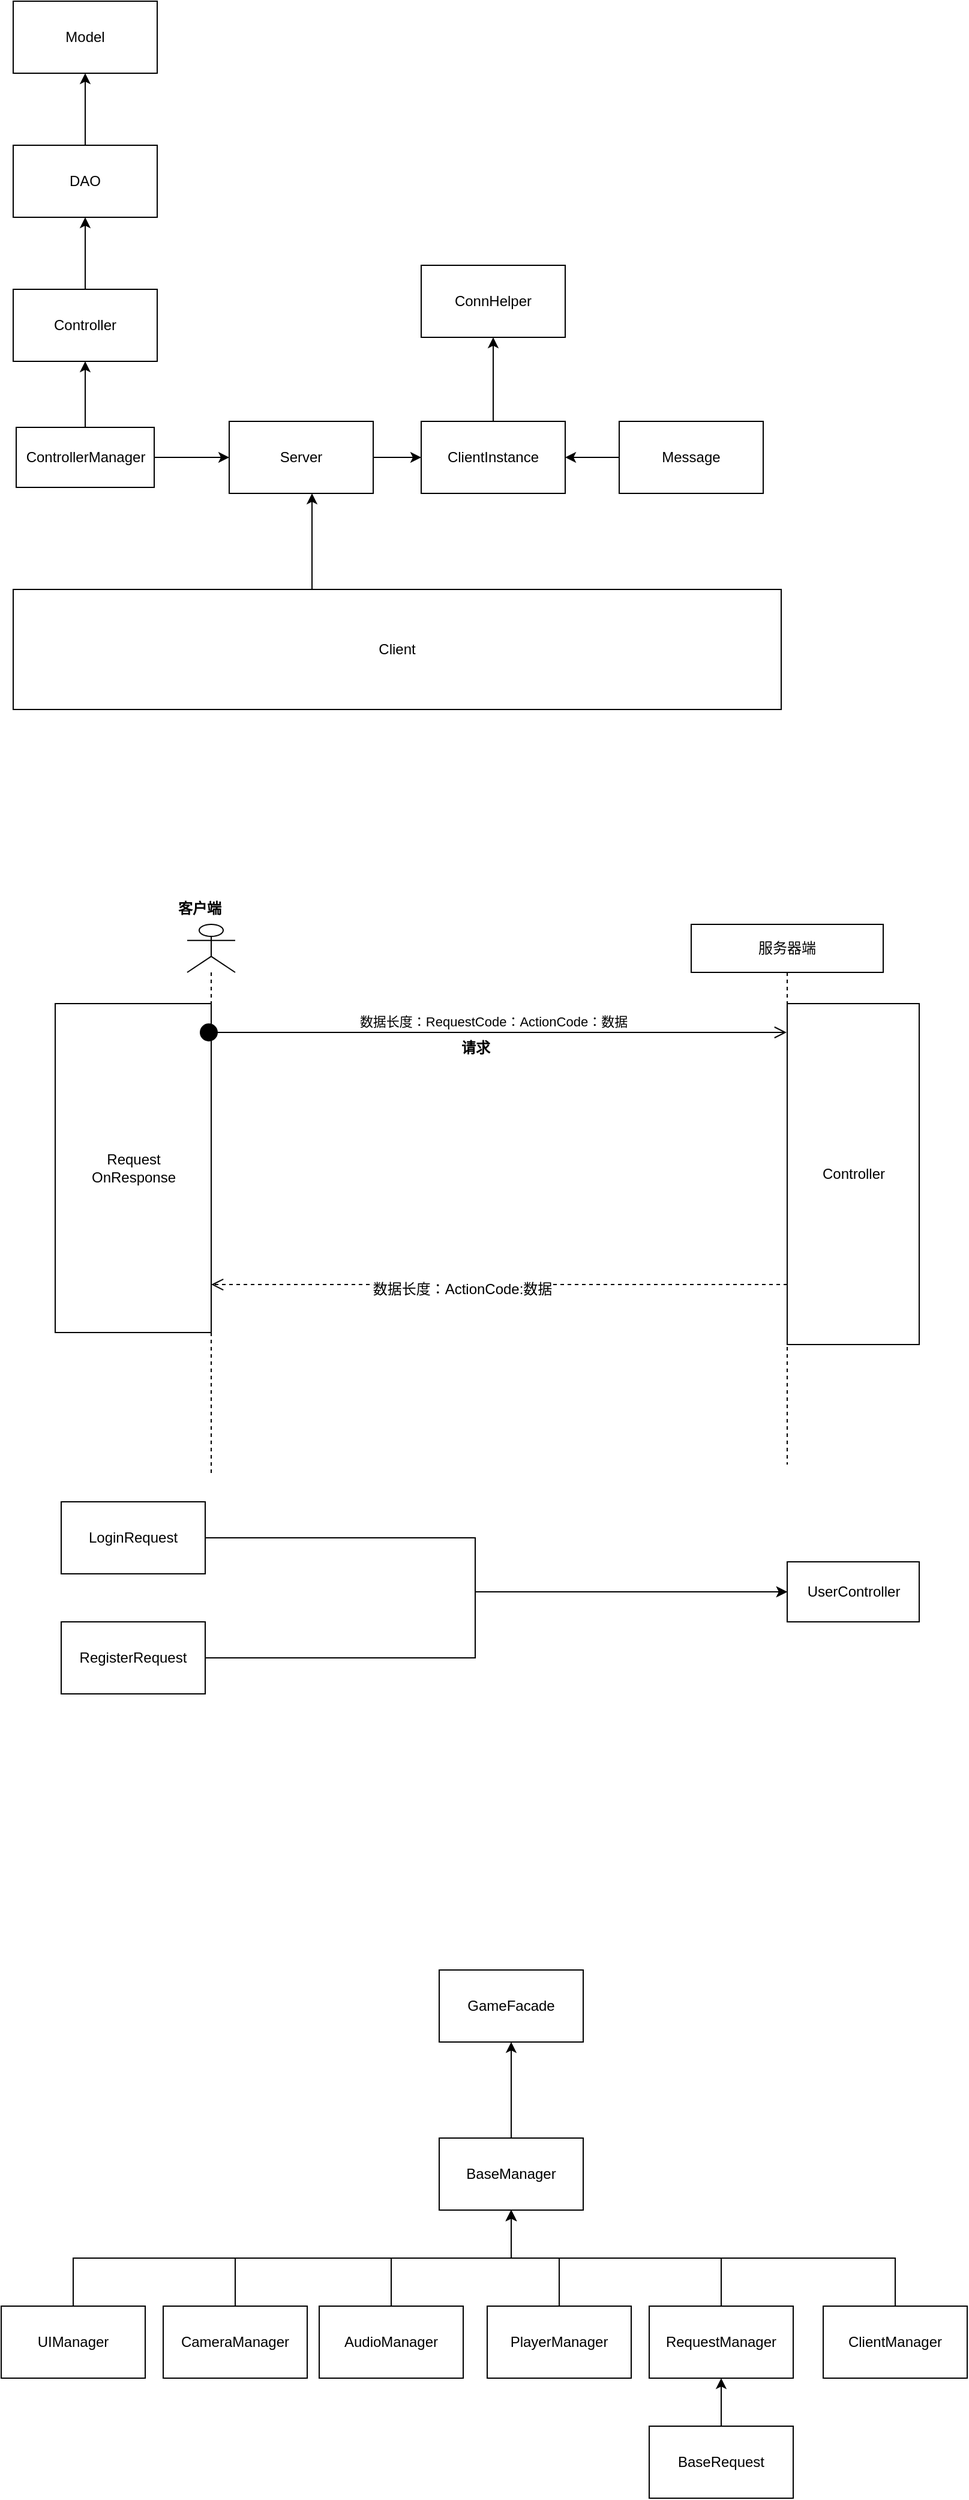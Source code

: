 <mxfile version="12.7.4" type="github"><diagram id="4RUEqt_GdcB8Mhm-auXr" name="Page-1"><mxGraphModel dx="1422" dy="761" grid="1" gridSize="10" guides="1" tooltips="1" connect="1" arrows="1" fold="1" page="1" pageScale="1" pageWidth="1100" pageHeight="1700" math="0" shadow="0"><root><mxCell id="0"/><mxCell id="1" parent="0"/><mxCell id="HChXWUK6-BIIOKfi2eoP-1" style="edgeStyle=orthogonalEdgeStyle;rounded=0;html=1;exitX=1;exitY=0.5;entryX=0;entryY=0.5;jettySize=auto;orthogonalLoop=1;" edge="1" parent="1" source="HChXWUK6-BIIOKfi2eoP-2" target="HChXWUK6-BIIOKfi2eoP-12"><mxGeometry relative="1" as="geometry"/></mxCell><mxCell id="HChXWUK6-BIIOKfi2eoP-2" value="Server" style="rounded=0;whiteSpace=wrap;html=1;fillColor=none;" vertex="1" parent="1"><mxGeometry x="320" y="650" width="120" height="60" as="geometry"/></mxCell><mxCell id="HChXWUK6-BIIOKfi2eoP-3" style="edgeStyle=orthogonalEdgeStyle;rounded=0;html=1;exitX=0.5;exitY=0;entryX=0.575;entryY=1;entryPerimeter=0;jettySize=auto;orthogonalLoop=1;" edge="1" parent="1" source="HChXWUK6-BIIOKfi2eoP-4" target="HChXWUK6-BIIOKfi2eoP-2"><mxGeometry relative="1" as="geometry"><Array as="points"><mxPoint x="389" y="790"/></Array></mxGeometry></mxCell><mxCell id="HChXWUK6-BIIOKfi2eoP-4" value="Client" style="rounded=0;whiteSpace=wrap;html=1;fillColor=none;" vertex="1" parent="1"><mxGeometry x="140" y="790" width="640" height="100" as="geometry"/></mxCell><mxCell id="HChXWUK6-BIIOKfi2eoP-5" style="edgeStyle=orthogonalEdgeStyle;rounded=0;html=1;exitX=0.5;exitY=0;jettySize=auto;orthogonalLoop=1;" edge="1" parent="1" source="HChXWUK6-BIIOKfi2eoP-6" target="HChXWUK6-BIIOKfi2eoP-8"><mxGeometry relative="1" as="geometry"/></mxCell><mxCell id="HChXWUK6-BIIOKfi2eoP-6" value="Controller" style="rounded=0;whiteSpace=wrap;html=1;fillColor=none;" vertex="1" parent="1"><mxGeometry x="140" y="540" width="120" height="60" as="geometry"/></mxCell><mxCell id="HChXWUK6-BIIOKfi2eoP-7" style="edgeStyle=orthogonalEdgeStyle;rounded=0;html=1;exitX=0.5;exitY=0;jettySize=auto;orthogonalLoop=1;" edge="1" parent="1" source="HChXWUK6-BIIOKfi2eoP-8" target="HChXWUK6-BIIOKfi2eoP-9"><mxGeometry relative="1" as="geometry"/></mxCell><mxCell id="HChXWUK6-BIIOKfi2eoP-8" value="DAO" style="rounded=0;whiteSpace=wrap;html=1;fillColor=none;" vertex="1" parent="1"><mxGeometry x="140" y="420" width="120" height="60" as="geometry"/></mxCell><mxCell id="HChXWUK6-BIIOKfi2eoP-9" value="Model" style="rounded=0;whiteSpace=wrap;html=1;fillColor=none;" vertex="1" parent="1"><mxGeometry x="140" y="300" width="120" height="60" as="geometry"/></mxCell><mxCell id="HChXWUK6-BIIOKfi2eoP-10" value="ConnHelper" style="rounded=0;whiteSpace=wrap;html=1;fillColor=none;" vertex="1" parent="1"><mxGeometry x="480" y="520" width="120" height="60" as="geometry"/></mxCell><mxCell id="HChXWUK6-BIIOKfi2eoP-11" style="edgeStyle=orthogonalEdgeStyle;rounded=0;html=1;exitX=0.5;exitY=0;entryX=0.5;entryY=1;jettySize=auto;orthogonalLoop=1;" edge="1" parent="1" source="HChXWUK6-BIIOKfi2eoP-12" target="HChXWUK6-BIIOKfi2eoP-10"><mxGeometry relative="1" as="geometry"/></mxCell><mxCell id="HChXWUK6-BIIOKfi2eoP-12" value="ClientInstance" style="rounded=0;whiteSpace=wrap;html=1;fillColor=none;" vertex="1" parent="1"><mxGeometry x="480" y="650" width="120" height="60" as="geometry"/></mxCell><mxCell id="HChXWUK6-BIIOKfi2eoP-13" style="edgeStyle=orthogonalEdgeStyle;rounded=0;html=1;exitX=0;exitY=0.5;jettySize=auto;orthogonalLoop=1;" edge="1" parent="1" source="HChXWUK6-BIIOKfi2eoP-14" target="HChXWUK6-BIIOKfi2eoP-12"><mxGeometry relative="1" as="geometry"/></mxCell><mxCell id="HChXWUK6-BIIOKfi2eoP-14" value="Message" style="rounded=0;whiteSpace=wrap;html=1;fillColor=none;" vertex="1" parent="1"><mxGeometry x="645" y="650" width="120" height="60" as="geometry"/></mxCell><mxCell id="HChXWUK6-BIIOKfi2eoP-15" value="" style="shape=umlLifeline;participant=umlActor;perimeter=lifelinePerimeter;whiteSpace=wrap;html=1;container=1;collapsible=0;recursiveResize=0;verticalAlign=top;spacingTop=36;labelBackgroundColor=#ffffff;outlineConnect=0;fillColor=none;" vertex="1" parent="1"><mxGeometry x="285" y="1069" width="40" height="460" as="geometry"/></mxCell><mxCell id="HChXWUK6-BIIOKfi2eoP-16" value="数据长度：RequestCode：ActionCode：数据" style="html=1;verticalAlign=bottom;startArrow=circle;startFill=1;endArrow=open;startSize=6;endSize=8;" edge="1" parent="HChXWUK6-BIIOKfi2eoP-15" target="HChXWUK6-BIIOKfi2eoP-18"><mxGeometry width="80" relative="1" as="geometry"><mxPoint x="10" y="90" as="sourcePoint"/><mxPoint x="90" y="90" as="targetPoint"/></mxGeometry></mxCell><mxCell id="HChXWUK6-BIIOKfi2eoP-17" value="客户端" style="text;html=1;align=center;fontStyle=1;verticalAlign=middle;spacingLeft=3;spacingRight=3;strokeColor=none;rotatable=0;points=[[0,0.5],[1,0.5]];portConstraint=eastwest;fillColor=none;" vertex="1" parent="1"><mxGeometry x="255" y="1043" width="80" height="26" as="geometry"/></mxCell><mxCell id="HChXWUK6-BIIOKfi2eoP-18" value="服务器端" style="shape=umlLifeline;perimeter=lifelinePerimeter;whiteSpace=wrap;html=1;container=1;collapsible=0;recursiveResize=0;outlineConnect=0;fillColor=none;" vertex="1" parent="1"><mxGeometry x="705" y="1069" width="160" height="450" as="geometry"/></mxCell><mxCell id="HChXWUK6-BIIOKfi2eoP-19" value="" style="html=1;verticalAlign=bottom;endArrow=open;dashed=1;endSize=8;exitX=0;exitY=0.824;exitPerimeter=0;" edge="1" parent="1" source="HChXWUK6-BIIOKfi2eoP-23" target="HChXWUK6-BIIOKfi2eoP-15"><mxGeometry relative="1" as="geometry"><mxPoint x="755" y="1369" as="sourcePoint"/><mxPoint x="675" y="1369" as="targetPoint"/></mxGeometry></mxCell><mxCell id="HChXWUK6-BIIOKfi2eoP-20" value="数据长度：ActionCode:数据" style="text;html=1;resizable=0;points=[];align=center;verticalAlign=middle;labelBackgroundColor=#ffffff;" vertex="1" connectable="0" parent="HChXWUK6-BIIOKfi2eoP-19"><mxGeometry x="0.129" y="4" relative="1" as="geometry"><mxPoint as="offset"/></mxGeometry></mxCell><mxCell id="HChXWUK6-BIIOKfi2eoP-21" value="请求" style="text;html=1;align=center;fontStyle=1;verticalAlign=middle;spacingLeft=3;spacingRight=3;strokeColor=none;rotatable=0;points=[[0,0.5],[1,0.5]];portConstraint=eastwest;fillColor=none;" vertex="1" parent="1"><mxGeometry x="485" y="1159" width="80" height="26" as="geometry"/></mxCell><mxCell id="HChXWUK6-BIIOKfi2eoP-22" value="Request&lt;div&gt;OnResponse&lt;/div&gt;" style="html=1;fillColor=none;" vertex="1" parent="1"><mxGeometry x="175" y="1135" width="130" height="274" as="geometry"/></mxCell><mxCell id="HChXWUK6-BIIOKfi2eoP-23" value="Controller" style="html=1;fillColor=none;" vertex="1" parent="1"><mxGeometry x="785" y="1135" width="110" height="284" as="geometry"/></mxCell><mxCell id="HChXWUK6-BIIOKfi2eoP-24" style="edgeStyle=orthogonalEdgeStyle;rounded=0;html=1;exitX=1;exitY=0.5;jettySize=auto;orthogonalLoop=1;" edge="1" parent="1" source="HChXWUK6-BIIOKfi2eoP-26" target="HChXWUK6-BIIOKfi2eoP-2"><mxGeometry relative="1" as="geometry"/></mxCell><mxCell id="HChXWUK6-BIIOKfi2eoP-25" style="edgeStyle=orthogonalEdgeStyle;rounded=0;html=1;exitX=0.5;exitY=0;entryX=0.5;entryY=1;jettySize=auto;orthogonalLoop=1;" edge="1" parent="1" source="HChXWUK6-BIIOKfi2eoP-26" target="HChXWUK6-BIIOKfi2eoP-6"><mxGeometry relative="1" as="geometry"/></mxCell><mxCell id="HChXWUK6-BIIOKfi2eoP-26" value="ControllerManager" style="html=1;fillColor=none;" vertex="1" parent="1"><mxGeometry x="142.5" y="655" width="115" height="50" as="geometry"/></mxCell><mxCell id="HChXWUK6-BIIOKfi2eoP-27" style="edgeStyle=orthogonalEdgeStyle;rounded=0;html=1;exitX=0.5;exitY=0;jettySize=auto;orthogonalLoop=1;" edge="1" parent="1" source="HChXWUK6-BIIOKfi2eoP-28" target="HChXWUK6-BIIOKfi2eoP-41"><mxGeometry relative="1" as="geometry"/></mxCell><mxCell id="HChXWUK6-BIIOKfi2eoP-28" value="AudioManager" style="rounded=0;whiteSpace=wrap;html=1;fillColor=none;" vertex="1" parent="1"><mxGeometry x="395" y="2220" width="120" height="60" as="geometry"/></mxCell><mxCell id="HChXWUK6-BIIOKfi2eoP-29" style="edgeStyle=orthogonalEdgeStyle;rounded=0;html=1;exitX=0.5;exitY=0;jettySize=auto;orthogonalLoop=1;" edge="1" parent="1" source="HChXWUK6-BIIOKfi2eoP-30" target="HChXWUK6-BIIOKfi2eoP-41"><mxGeometry relative="1" as="geometry"/></mxCell><mxCell id="HChXWUK6-BIIOKfi2eoP-30" value="PlayerManager" style="rounded=0;whiteSpace=wrap;html=1;fillColor=none;" vertex="1" parent="1"><mxGeometry x="535" y="2220" width="120" height="60" as="geometry"/></mxCell><mxCell id="HChXWUK6-BIIOKfi2eoP-31" value="GameFacade" style="rounded=0;whiteSpace=wrap;html=1;fillColor=none;" vertex="1" parent="1"><mxGeometry x="495" y="1940" width="120" height="60" as="geometry"/></mxCell><mxCell id="HChXWUK6-BIIOKfi2eoP-32" style="edgeStyle=orthogonalEdgeStyle;rounded=0;html=1;exitX=0.5;exitY=0;jettySize=auto;orthogonalLoop=1;" edge="1" parent="1" source="HChXWUK6-BIIOKfi2eoP-33" target="HChXWUK6-BIIOKfi2eoP-37"><mxGeometry relative="1" as="geometry"/></mxCell><mxCell id="HChXWUK6-BIIOKfi2eoP-33" value="BaseRequest" style="rounded=0;whiteSpace=wrap;html=1;fillColor=none;" vertex="1" parent="1"><mxGeometry x="670" y="2320" width="120" height="60" as="geometry"/></mxCell><mxCell id="HChXWUK6-BIIOKfi2eoP-34" style="edgeStyle=orthogonalEdgeStyle;rounded=0;html=1;exitX=0.5;exitY=0;jettySize=auto;orthogonalLoop=1;" edge="1" parent="1" source="HChXWUK6-BIIOKfi2eoP-35" target="HChXWUK6-BIIOKfi2eoP-41"><mxGeometry relative="1" as="geometry"/></mxCell><mxCell id="HChXWUK6-BIIOKfi2eoP-35" value="ClientManager" style="rounded=0;whiteSpace=wrap;html=1;fillColor=none;" vertex="1" parent="1"><mxGeometry x="815" y="2220" width="120" height="60" as="geometry"/></mxCell><mxCell id="HChXWUK6-BIIOKfi2eoP-36" style="edgeStyle=orthogonalEdgeStyle;rounded=0;html=1;exitX=0.5;exitY=0;jettySize=auto;orthogonalLoop=1;" edge="1" parent="1" source="HChXWUK6-BIIOKfi2eoP-37" target="HChXWUK6-BIIOKfi2eoP-41"><mxGeometry relative="1" as="geometry"/></mxCell><mxCell id="HChXWUK6-BIIOKfi2eoP-37" value="RequestManager" style="rounded=0;whiteSpace=wrap;html=1;fillColor=none;" vertex="1" parent="1"><mxGeometry x="670" y="2220" width="120" height="60" as="geometry"/></mxCell><mxCell id="HChXWUK6-BIIOKfi2eoP-38" style="edgeStyle=orthogonalEdgeStyle;rounded=0;html=1;exitX=0.5;exitY=0;jettySize=auto;orthogonalLoop=1;" edge="1" parent="1" source="HChXWUK6-BIIOKfi2eoP-39" target="HChXWUK6-BIIOKfi2eoP-41"><mxGeometry relative="1" as="geometry"/></mxCell><mxCell id="HChXWUK6-BIIOKfi2eoP-39" value="CameraManager" style="rounded=0;whiteSpace=wrap;html=1;fillColor=none;" vertex="1" parent="1"><mxGeometry x="265" y="2220" width="120" height="60" as="geometry"/></mxCell><mxCell id="HChXWUK6-BIIOKfi2eoP-40" style="edgeStyle=orthogonalEdgeStyle;rounded=0;html=1;exitX=0.5;exitY=0;jettySize=auto;orthogonalLoop=1;" edge="1" parent="1" source="HChXWUK6-BIIOKfi2eoP-41" target="HChXWUK6-BIIOKfi2eoP-31"><mxGeometry relative="1" as="geometry"/></mxCell><mxCell id="HChXWUK6-BIIOKfi2eoP-41" value="BaseManager" style="rounded=0;whiteSpace=wrap;html=1;fillColor=none;" vertex="1" parent="1"><mxGeometry x="495" y="2080" width="120" height="60" as="geometry"/></mxCell><mxCell id="HChXWUK6-BIIOKfi2eoP-42" style="edgeStyle=orthogonalEdgeStyle;rounded=0;html=1;exitX=0.5;exitY=0;entryX=0.5;entryY=1;jettySize=auto;orthogonalLoop=1;" edge="1" parent="1" source="HChXWUK6-BIIOKfi2eoP-43" target="HChXWUK6-BIIOKfi2eoP-41"><mxGeometry relative="1" as="geometry"/></mxCell><mxCell id="HChXWUK6-BIIOKfi2eoP-43" value="UIManager" style="rounded=0;whiteSpace=wrap;html=1;fillColor=none;" vertex="1" parent="1"><mxGeometry x="130" y="2220" width="120" height="60" as="geometry"/></mxCell><mxCell id="HChXWUK6-BIIOKfi2eoP-44" value="UserController" style="html=1;fillColor=none;" vertex="1" parent="1"><mxGeometry x="785" y="1600" width="110" height="50" as="geometry"/></mxCell><mxCell id="HChXWUK6-BIIOKfi2eoP-45" style="edgeStyle=orthogonalEdgeStyle;rounded=0;html=1;exitX=1;exitY=0.5;jettySize=auto;orthogonalLoop=1;" edge="1" parent="1" source="HChXWUK6-BIIOKfi2eoP-46" target="HChXWUK6-BIIOKfi2eoP-44"><mxGeometry relative="1" as="geometry"><Array as="points"><mxPoint x="525" y="1580"/><mxPoint x="525" y="1625"/></Array></mxGeometry></mxCell><mxCell id="HChXWUK6-BIIOKfi2eoP-46" value="LoginRequest" style="rounded=0;whiteSpace=wrap;html=1;fillColor=none;" vertex="1" parent="1"><mxGeometry x="180" y="1550" width="120" height="60" as="geometry"/></mxCell><mxCell id="HChXWUK6-BIIOKfi2eoP-47" style="edgeStyle=orthogonalEdgeStyle;rounded=0;html=1;exitX=1;exitY=0.5;jettySize=auto;orthogonalLoop=1;" edge="1" parent="1" source="HChXWUK6-BIIOKfi2eoP-48" target="HChXWUK6-BIIOKfi2eoP-44"><mxGeometry relative="1" as="geometry"><Array as="points"><mxPoint x="525" y="1680"/><mxPoint x="525" y="1625"/></Array></mxGeometry></mxCell><mxCell id="HChXWUK6-BIIOKfi2eoP-48" value="RegisterRequest" style="rounded=0;whiteSpace=wrap;html=1;fillColor=none;" vertex="1" parent="1"><mxGeometry x="180" y="1650" width="120" height="60" as="geometry"/></mxCell></root></mxGraphModel></diagram></mxfile>